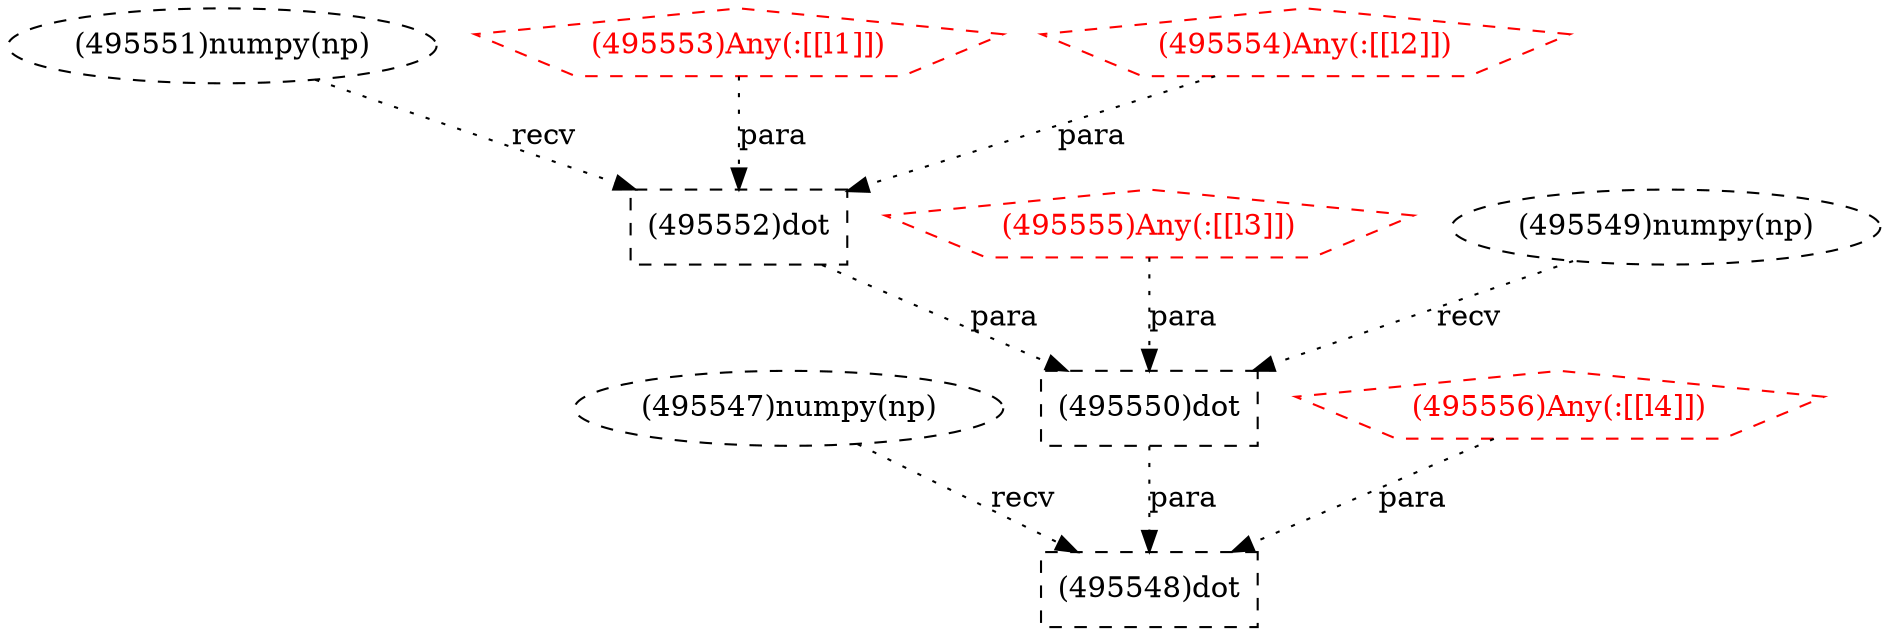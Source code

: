 digraph G {
1 [label="(495547)numpy(np)" shape=ellipse style=dashed]
2 [label="(495550)dot" shape=box style=dashed]
3 [label="(495556)Any(:[[l4]])" shape=pentagon style=dashed color=red fontcolor=red]
4 [label="(495551)numpy(np)" shape=ellipse style=dashed]
5 [label="(495548)dot" shape=box style=dashed]
6 [label="(495552)dot" shape=box style=dashed]
7 [label="(495553)Any(:[[l1]])" shape=pentagon style=dashed color=red fontcolor=red]
8 [label="(495554)Any(:[[l2]])" shape=pentagon style=dashed color=red fontcolor=red]
9 [label="(495555)Any(:[[l3]])" shape=pentagon style=dashed color=red fontcolor=red]
10 [label="(495549)numpy(np)" shape=ellipse style=dashed]
10 -> 2 [label="recv" style=dotted];
6 -> 2 [label="para" style=dotted];
9 -> 2 [label="para" style=dotted];
1 -> 5 [label="recv" style=dotted];
2 -> 5 [label="para" style=dotted];
3 -> 5 [label="para" style=dotted];
4 -> 6 [label="recv" style=dotted];
7 -> 6 [label="para" style=dotted];
8 -> 6 [label="para" style=dotted];
}